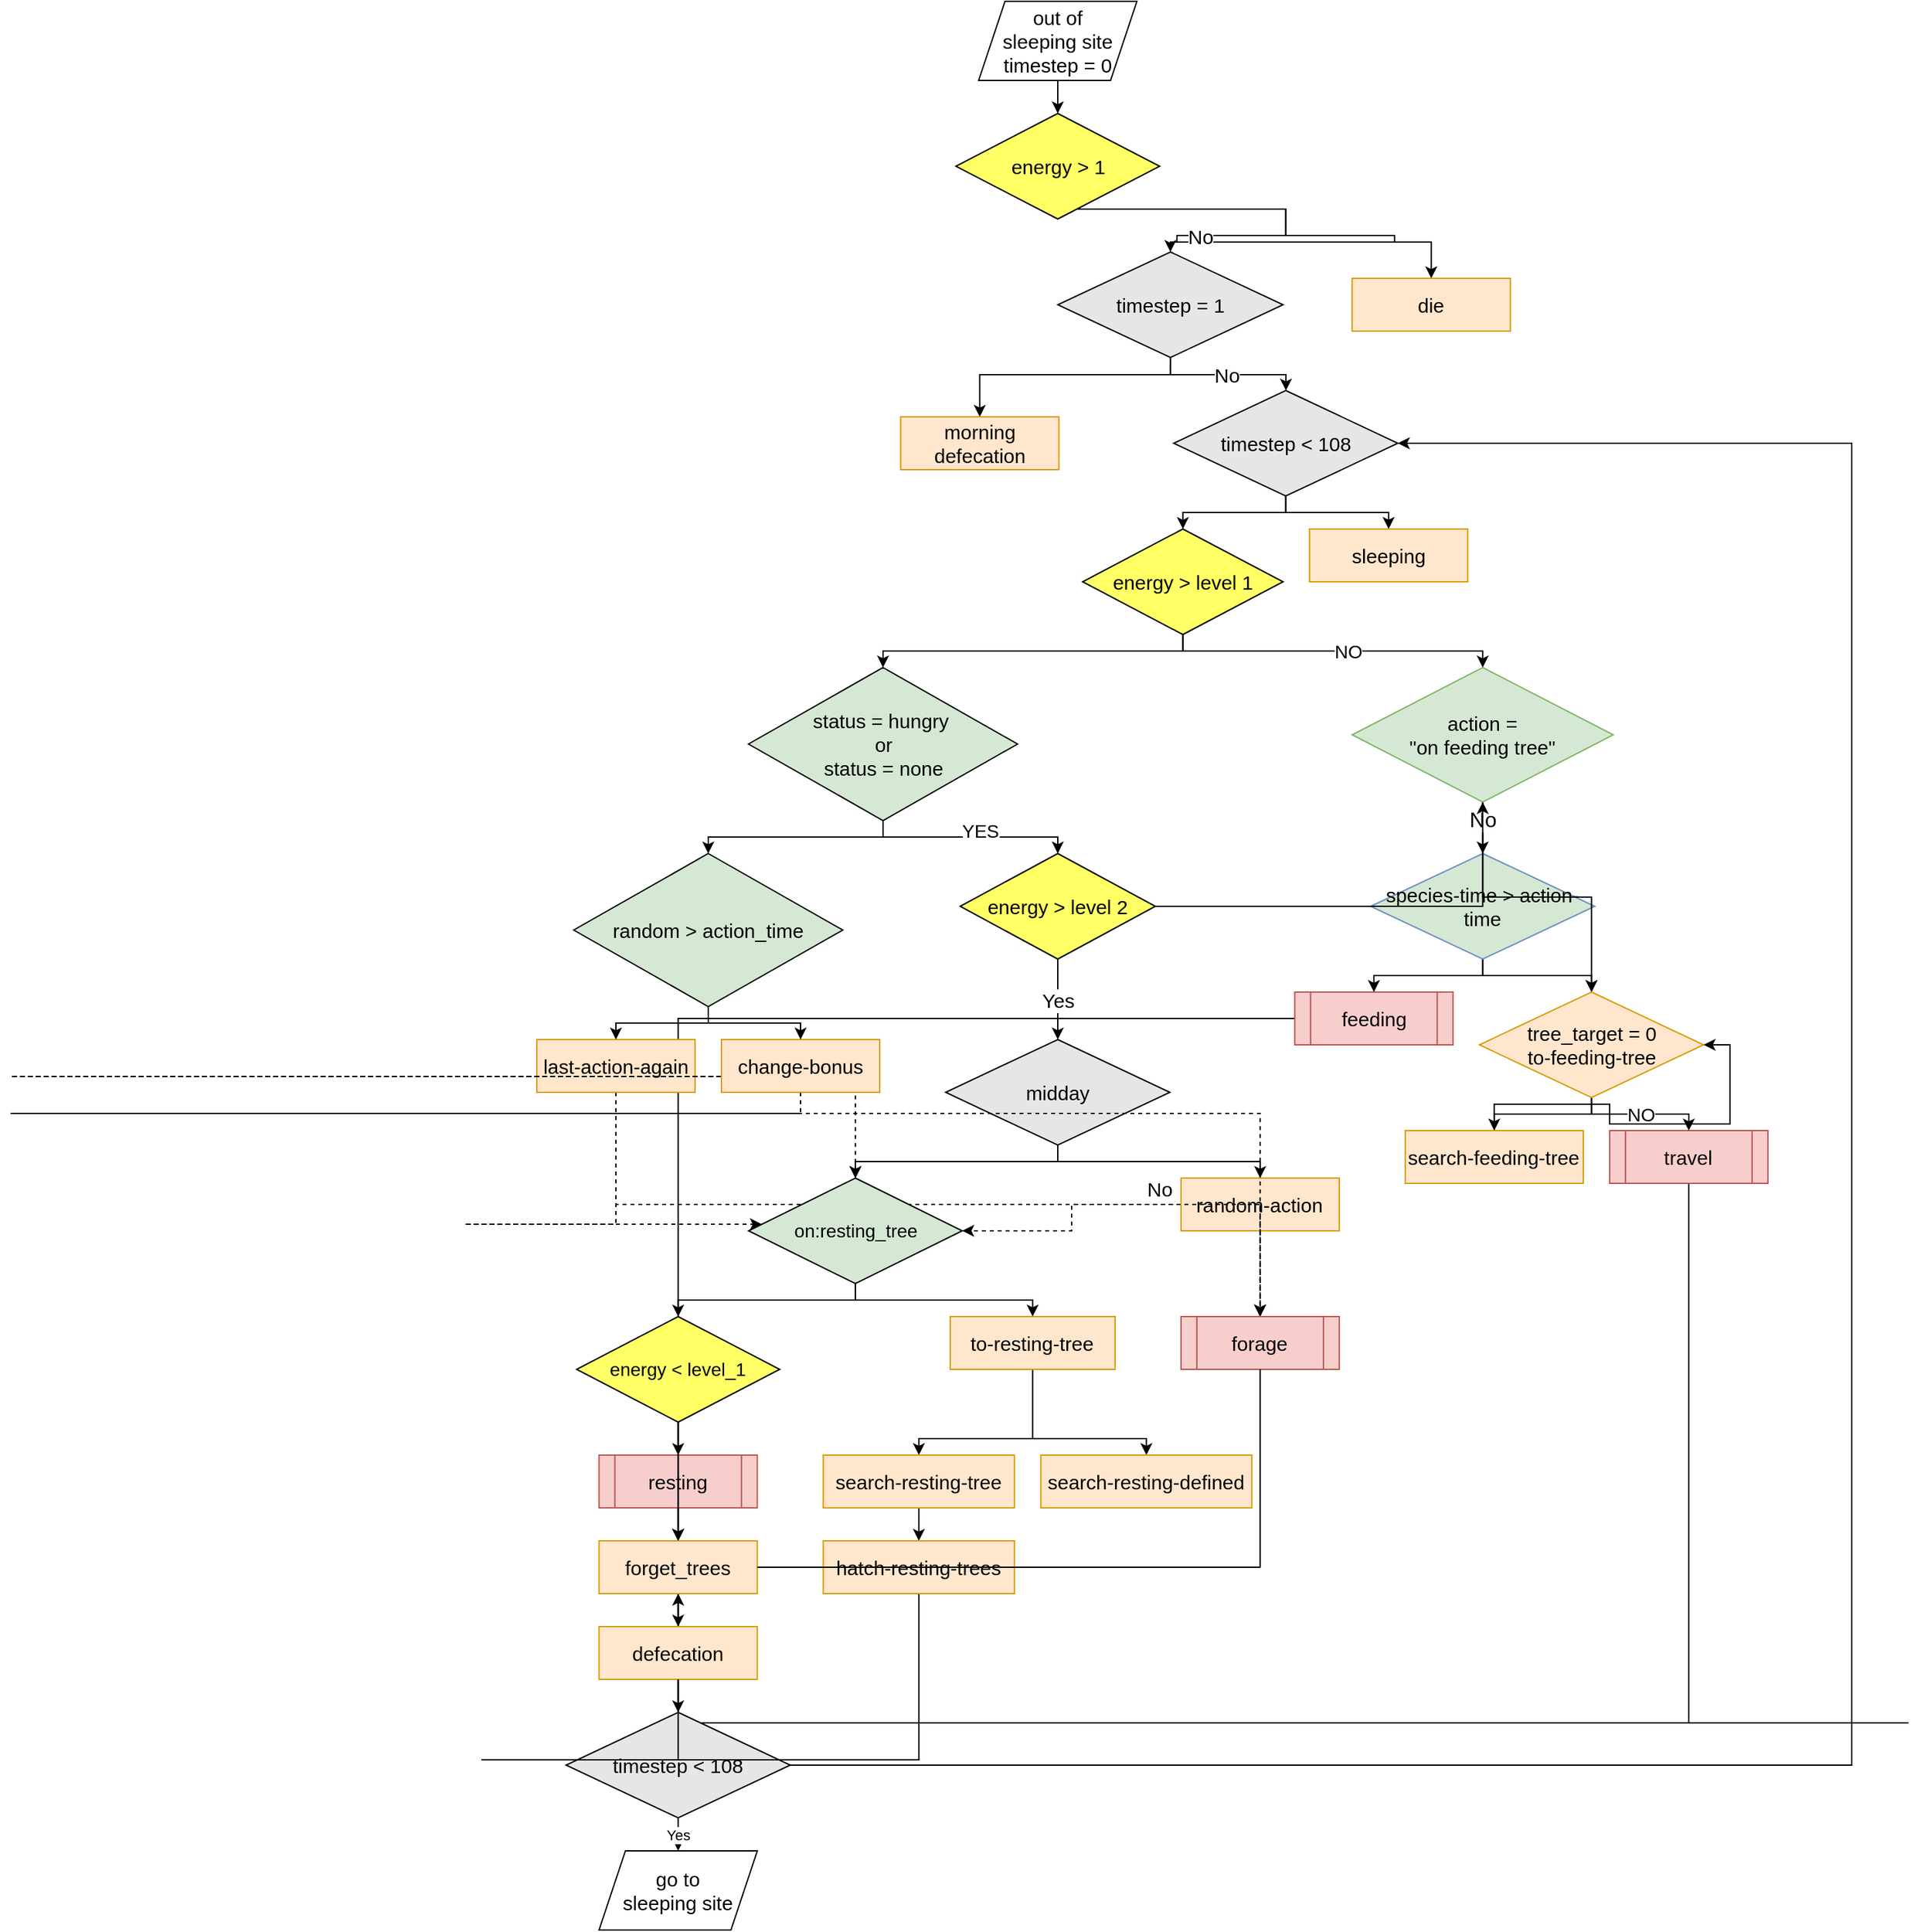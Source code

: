 <mxfile version="17.1.2" type="device"><diagram id="C5RBs43oDa-KdzZeNtuy" name="Page-1"><mxGraphModel dx="1338" dy="247" grid="1" gridSize="14" guides="1" tooltips="1" connect="1" arrows="1" fold="1" page="1" pageScale="1" pageWidth="827" pageHeight="1169" math="0" shadow="0"><root><mxCell id="WIyWlLk6GJQsqaUBKTNV-0"/><mxCell id="WIyWlLk6GJQsqaUBKTNV-1" parent="WIyWlLk6GJQsqaUBKTNV-0"/><mxCell id="tO6dvy4YbK8xAkgGYSud-0" value="out of &lt;br style=&quot;font-size: 15px;&quot;&gt;sleeping site&lt;br style=&quot;font-size: 15px;&quot;&gt;timestep = 0" style="shape=parallelogram;perimeter=parallelogramPerimeter;whiteSpace=wrap;html=1;fixedSize=1;fontSize=15;" parent="WIyWlLk6GJQsqaUBKTNV-1" vertex="1"><mxGeometry x="360.004" y="25" width="120" height="60" as="geometry"/></mxCell><mxCell id="EghjOx9eTS6CNcTnjys2-11" style="edgeStyle=orthogonalEdgeStyle;rounded=0;orthogonalLoop=1;jettySize=auto;html=1;entryX=0.5;entryY=0;entryDx=0;entryDy=0;exitX=0.5;exitY=1;exitDx=0;exitDy=0;" edge="1" parent="WIyWlLk6GJQsqaUBKTNV-1" source="tO6dvy4YbK8xAkgGYSud-18" target="EghjOx9eTS6CNcTnjys2-10"><mxGeometry relative="1" as="geometry"><mxPoint x="504" y="308" as="sourcePoint"/><Array as="points"><mxPoint x="505" y="308"/><mxPoint x="361" y="308"/></Array></mxGeometry></mxCell><mxCell id="tO6dvy4YbK8xAkgGYSud-18" value="timestep = 1" style="rhombus;whiteSpace=wrap;html=1;fontSize=15;fillColor=#E6E6E6;" parent="WIyWlLk6GJQsqaUBKTNV-1" vertex="1"><mxGeometry x="420" y="215" width="170.84" height="80" as="geometry"/></mxCell><mxCell id="tO6dvy4YbK8xAkgGYSud-19" value="" style="endArrow=classic;html=1;rounded=0;exitDx=0;exitDy=0;fontSize=15;entryDx=0;entryDy=0;edgeStyle=orthogonalEdgeStyle;" parent="WIyWlLk6GJQsqaUBKTNV-1" source="tO6dvy4YbK8xAkgGYSud-0" target="tO6dvy4YbK8xAkgGYSud-153" edge="1"><mxGeometry width="50" height="50" relative="1" as="geometry"><mxPoint x="417.16" y="46" as="sourcePoint"/><mxPoint x="537.16" y="-134" as="targetPoint"/><Array as="points"><mxPoint x="420.004" y="77.5"/><mxPoint x="420.004" y="102.5"/></Array></mxGeometry></mxCell><mxCell id="tO6dvy4YbK8xAkgGYSud-21" value="No" style="endArrow=classic;html=1;rounded=0;exitDx=0;exitDy=0;fontSize=15;entryDx=0;entryDy=0;edgeStyle=orthogonalEdgeStyle;exitX=0.5;exitY=1;" parent="WIyWlLk6GJQsqaUBKTNV-1" source="tO6dvy4YbK8xAkgGYSud-18" target="tO6dvy4YbK8xAkgGYSud-128" edge="1"><mxGeometry x="-0.019" width="50" height="50" relative="1" as="geometry"><mxPoint x="650" y="296" as="sourcePoint"/><mxPoint x="710" y="106" as="targetPoint"/><mxPoint as="offset"/><Array as="points"><mxPoint x="505" y="308"/><mxPoint x="593" y="308"/></Array></mxGeometry></mxCell><mxCell id="tO6dvy4YbK8xAkgGYSud-46" value="No" style="edgeStyle=orthogonalEdgeStyle;rounded=0;orthogonalLoop=1;jettySize=auto;html=1;fontSize=15;" parent="WIyWlLk6GJQsqaUBKTNV-1" source="tO6dvy4YbK8xAkgGYSud-26" target="tO6dvy4YbK8xAkgGYSud-44" edge="1"><mxGeometry y="-20" relative="1" as="geometry"><mxPoint as="offset"/><Array as="points"><mxPoint x="420" y="884.5"/><mxPoint x="420" y="904.5"/><mxPoint x="573.438" y="904.5"/><mxPoint x="573.438" y="909.5"/></Array></mxGeometry></mxCell><mxCell id="clpAMMofKc6DDjY9YXW7-21" style="edgeStyle=orthogonalEdgeStyle;rounded=0;orthogonalLoop=1;jettySize=auto;html=1;entryDx=0;entryDy=0;fontSize=14;" parent="WIyWlLk6GJQsqaUBKTNV-1" source="tO6dvy4YbK8xAkgGYSud-26" target="clpAMMofKc6DDjY9YXW7-18" edge="1"><mxGeometry relative="1" as="geometry"><Array as="points"><mxPoint x="420" y="884.5"/><mxPoint x="420" y="904.5"/><mxPoint x="266.562" y="904.5"/><mxPoint x="266.562" y="909.5"/></Array></mxGeometry></mxCell><mxCell id="tO6dvy4YbK8xAkgGYSud-26" value="midday" style="rhombus;whiteSpace=wrap;html=1;fontSize=15;fillColor=#E6E6E6;" parent="WIyWlLk6GJQsqaUBKTNV-1" vertex="1"><mxGeometry x="335" y="812" width="170" height="80" as="geometry"/></mxCell><mxCell id="clpAMMofKc6DDjY9YXW7-29" style="edgeStyle=orthogonalEdgeStyle;rounded=0;orthogonalLoop=1;jettySize=auto;html=1;entryDx=0;entryDy=0;fontSize=14;" parent="WIyWlLk6GJQsqaUBKTNV-1" source="tO6dvy4YbK8xAkgGYSud-32" target="1HsaX-8YmuePsKmRnp08-8" edge="1"><mxGeometry relative="1" as="geometry"><Array as="points"><mxPoint x="132.188" y="1159.5"/><mxPoint x="132.188" y="1184.5"/></Array></mxGeometry></mxCell><mxCell id="tO6dvy4YbK8xAkgGYSud-32" value="resting" style="shape=process;whiteSpace=wrap;html=1;backgroundOutline=1;fillColor=#f8cecc;strokeColor=#b85450;fontSize=15;" parent="WIyWlLk6GJQsqaUBKTNV-1" vertex="1"><mxGeometry x="72.188" y="1127" width="120" height="40" as="geometry"/></mxCell><mxCell id="clpAMMofKc6DDjY9YXW7-17" style="edgeStyle=orthogonalEdgeStyle;rounded=0;orthogonalLoop=1;jettySize=auto;html=1;fontSize=14;" parent="WIyWlLk6GJQsqaUBKTNV-1" source="tO6dvy4YbK8xAkgGYSud-39" target="1HsaX-8YmuePsKmRnp08-8" edge="1"><mxGeometry relative="1" as="geometry"/></mxCell><mxCell id="tO6dvy4YbK8xAkgGYSud-39" value="feeding" style="shape=process;whiteSpace=wrap;html=1;backgroundOutline=1;fillColor=#f8cecc;strokeColor=#b85450;fontSize=15;" parent="WIyWlLk6GJQsqaUBKTNV-1" vertex="1"><mxGeometry x="599.688" y="776" width="120" height="40" as="geometry"/></mxCell><mxCell id="clpAMMofKc6DDjY9YXW7-33" style="edgeStyle=orthogonalEdgeStyle;rounded=0;orthogonalLoop=1;jettySize=auto;html=1;entryX=0.5;entryY=0;entryDx=0;entryDy=0;fontSize=14;" parent="WIyWlLk6GJQsqaUBKTNV-1" source="tO6dvy4YbK8xAkgGYSud-40" target="1HsaX-8YmuePsKmRnp08-8" edge="1"><mxGeometry relative="1" as="geometry"><Array as="points"><mxPoint x="1065" y="1330"/><mxPoint x="707" y="1330"/></Array></mxGeometry></mxCell><mxCell id="tO6dvy4YbK8xAkgGYSud-40" value="travel" style="shape=process;whiteSpace=wrap;html=1;backgroundOutline=1;fillColor=#f8cecc;strokeColor=#b85450;fontSize=15;" parent="WIyWlLk6GJQsqaUBKTNV-1" vertex="1"><mxGeometry x="838.438" y="881" width="120" height="40" as="geometry"/></mxCell><mxCell id="clpAMMofKc6DDjY9YXW7-41" style="edgeStyle=orthogonalEdgeStyle;rounded=0;orthogonalLoop=1;jettySize=auto;html=1;fontSize=14;dashed=1;" parent="WIyWlLk6GJQsqaUBKTNV-1" source="tO6dvy4YbK8xAkgGYSud-44" target="clpAMMofKc6DDjY9YXW7-18" edge="1"><mxGeometry relative="1" as="geometry"><Array as="points"/></mxGeometry></mxCell><mxCell id="clpAMMofKc6DDjY9YXW7-54" style="edgeStyle=orthogonalEdgeStyle;rounded=0;orthogonalLoop=1;jettySize=auto;html=1;dashed=1;fontSize=14;" parent="WIyWlLk6GJQsqaUBKTNV-1" source="tO6dvy4YbK8xAkgGYSud-44" target="1HsaX-8YmuePsKmRnp08-7" edge="1"><mxGeometry relative="1" as="geometry"><mxPoint x="-182" y="1036" as="targetPoint"/><Array as="points"><mxPoint x="573.438" y="949.5"/><mxPoint x="573.438" y="1014.5"/></Array></mxGeometry></mxCell><mxCell id="tO6dvy4YbK8xAkgGYSud-44" value="random-action" style="rounded=0;whiteSpace=wrap;html=1;fillColor=#ffe6cc;strokeColor=#d79b00;fontSize=15;" parent="WIyWlLk6GJQsqaUBKTNV-1" vertex="1"><mxGeometry x="513.438" y="917" width="120" height="40" as="geometry"/></mxCell><mxCell id="clpAMMofKc6DDjY9YXW7-13" style="edgeStyle=orthogonalEdgeStyle;rounded=0;orthogonalLoop=1;jettySize=auto;html=1;fontSize=14;" parent="WIyWlLk6GJQsqaUBKTNV-1" source="tO6dvy4YbK8xAkgGYSud-49" target="tO6dvy4YbK8xAkgGYSud-39" edge="1"><mxGeometry relative="1" as="geometry"><Array as="points"><mxPoint x="742.188" y="743.5"/><mxPoint x="742.188" y="763.5"/><mxPoint x="659.688" y="763.5"/><mxPoint x="659.688" y="768.5"/></Array></mxGeometry></mxCell><mxCell id="clpAMMofKc6DDjY9YXW7-15" style="edgeStyle=orthogonalEdgeStyle;rounded=0;orthogonalLoop=1;jettySize=auto;html=1;fontSize=14;entryDx=0;entryDy=0;" parent="WIyWlLk6GJQsqaUBKTNV-1" source="tO6dvy4YbK8xAkgGYSud-49" target="tO6dvy4YbK8xAkgGYSud-52" edge="1"><mxGeometry relative="1" as="geometry"><Array as="points"><mxPoint x="742.188" y="743.5"/><mxPoint x="742.188" y="763.5"/><mxPoint x="824.688" y="763.5"/><mxPoint x="824.688" y="768.5"/></Array></mxGeometry></mxCell><mxCell id="tO6dvy4YbK8xAkgGYSud-49" value="species-time &amp;gt; action-time" style="rhombus;whiteSpace=wrap;html=1;fontSize=15;fillColor=#D5E8D4;strokeColor=#6c8ebf;" parent="WIyWlLk6GJQsqaUBKTNV-1" vertex="1"><mxGeometry x="657.188" y="671" width="170" height="80" as="geometry"/></mxCell><mxCell id="tO6dvy4YbK8xAkgGYSud-138" value="" style="edgeStyle=orthogonalEdgeStyle;rounded=0;orthogonalLoop=1;jettySize=auto;html=1;fontSize=16;" parent="WIyWlLk6GJQsqaUBKTNV-1" source="tO6dvy4YbK8xAkgGYSud-52" target="tO6dvy4YbK8xAkgGYSud-135" edge="1"><mxGeometry relative="1" as="geometry"><Array as="points"><mxPoint x="824.688" y="848.5"/><mxPoint x="824.688" y="868.5"/><mxPoint x="750.938" y="868.5"/><mxPoint x="750.938" y="873.5"/></Array></mxGeometry></mxCell><mxCell id="clpAMMofKc6DDjY9YXW7-14" style="edgeStyle=orthogonalEdgeStyle;rounded=0;orthogonalLoop=1;jettySize=auto;html=1;entryDx=0;entryDy=0;fontSize=14;exitDx=0;exitDy=0;" parent="WIyWlLk6GJQsqaUBKTNV-1" source="tO6dvy4YbK8xAkgGYSud-121" target="tO6dvy4YbK8xAkgGYSud-49" edge="1"><mxGeometry relative="1" as="geometry"><Array as="points"><mxPoint x="742.188" y="624.5"/><mxPoint x="742.188" y="663.5"/></Array></mxGeometry></mxCell><mxCell id="clpAMMofKc6DDjY9YXW7-32" value="NO" style="edgeStyle=orthogonalEdgeStyle;rounded=0;orthogonalLoop=1;jettySize=auto;html=1;entryDx=0;entryDy=0;fontSize=14;" parent="WIyWlLk6GJQsqaUBKTNV-1" source="tO6dvy4YbK8xAkgGYSud-52" target="tO6dvy4YbK8xAkgGYSud-40" edge="1"><mxGeometry relative="1" as="geometry"><Array as="points"><mxPoint x="824.688" y="848.5"/><mxPoint x="824.688" y="868.5"/><mxPoint x="898.438" y="868.5"/><mxPoint x="898.438" y="873.5"/></Array></mxGeometry></mxCell><mxCell id="tO6dvy4YbK8xAkgGYSud-52" value="tree_target = 0&lt;br&gt;to-feeding-tree" style="rhombus;whiteSpace=wrap;html=1;fontSize=15;fillColor=#ffe6cc;strokeColor=#d79b00;" parent="WIyWlLk6GJQsqaUBKTNV-1" vertex="1"><mxGeometry x="739.688" y="776" width="170" height="80" as="geometry"/></mxCell><mxCell id="tO6dvy4YbK8xAkgGYSud-98" value="Yes" style="edgeStyle=orthogonalEdgeStyle;rounded=0;orthogonalLoop=1;jettySize=auto;html=1;fontSize=15;" parent="WIyWlLk6GJQsqaUBKTNV-1" source="clpAMMofKc6DDjY9YXW7-7" target="tO6dvy4YbK8xAkgGYSud-26" edge="1"><mxGeometry relative="1" as="geometry"><mxPoint x="160" y="520" as="sourcePoint"/><Array as="points"><mxPoint x="420" y="743.5"/><mxPoint x="420" y="804.5"/></Array></mxGeometry></mxCell><mxCell id="clpAMMofKc6DDjY9YXW7-48" style="edgeStyle=orthogonalEdgeStyle;rounded=0;orthogonalLoop=1;jettySize=auto;html=1;exitX=0.5;exitY=1;exitDx=0;exitDy=0;fontSize=14;dashed=1;" parent="WIyWlLk6GJQsqaUBKTNV-1" source="tO6dvy4YbK8xAkgGYSud-66" target="1HsaX-8YmuePsKmRnp08-7" edge="1"><mxGeometry relative="1" as="geometry"/></mxCell><mxCell id="clpAMMofKc6DDjY9YXW7-49" style="edgeStyle=orthogonalEdgeStyle;rounded=0;orthogonalLoop=1;jettySize=auto;html=1;dashed=1;fontSize=14;" parent="WIyWlLk6GJQsqaUBKTNV-1" source="tO6dvy4YbK8xAkgGYSud-66" target="clpAMMofKc6DDjY9YXW7-18" edge="1"><mxGeometry relative="1" as="geometry"><Array as="points"><mxPoint x="-30" y="952"/><mxPoint x="406" y="952"/></Array></mxGeometry></mxCell><mxCell id="tO6dvy4YbK8xAkgGYSud-66" value="last-action-again" style="rounded=0;whiteSpace=wrap;html=1;fillColor=#ffe6cc;strokeColor=#d79b00;fontSize=15;" parent="WIyWlLk6GJQsqaUBKTNV-1" vertex="1"><mxGeometry x="25" y="812" width="120" height="40" as="geometry"/></mxCell><mxCell id="clpAMMofKc6DDjY9YXW7-52" style="edgeStyle=orthogonalEdgeStyle;rounded=0;orthogonalLoop=1;jettySize=auto;html=1;dashed=1;fontSize=14;" parent="WIyWlLk6GJQsqaUBKTNV-1" source="tO6dvy4YbK8xAkgGYSud-68" target="1HsaX-8YmuePsKmRnp08-7" edge="1"><mxGeometry relative="1" as="geometry"><Array as="points"><mxPoint x="-374" y="868"/><mxPoint x="-180" y="868"/></Array></mxGeometry></mxCell><mxCell id="clpAMMofKc6DDjY9YXW7-53" style="edgeStyle=orthogonalEdgeStyle;rounded=0;orthogonalLoop=1;jettySize=auto;html=1;dashed=1;fontSize=14;" parent="WIyWlLk6GJQsqaUBKTNV-1" source="tO6dvy4YbK8xAkgGYSud-68" target="clpAMMofKc6DDjY9YXW7-18" edge="1"><mxGeometry relative="1" as="geometry"><Array as="points"><mxPoint x="-374" y="840"/><mxPoint x="411" y="840"/></Array></mxGeometry></mxCell><mxCell id="tO6dvy4YbK8xAkgGYSud-68" value="change-bonus" style="rounded=0;whiteSpace=wrap;html=1;fillColor=#ffe6cc;strokeColor=#d79b00;fontSize=15;" parent="WIyWlLk6GJQsqaUBKTNV-1" vertex="1"><mxGeometry x="165" y="812" width="120" height="40" as="geometry"/></mxCell><mxCell id="1HsaX-8YmuePsKmRnp08-15" value="Yes" style="edgeStyle=orthogonalEdgeStyle;rounded=0;orthogonalLoop=1;jettySize=auto;html=1;" parent="WIyWlLk6GJQsqaUBKTNV-1" source="tO6dvy4YbK8xAkgGYSud-93" target="tO6dvy4YbK8xAkgGYSud-94" edge="1"><mxGeometry relative="1" as="geometry"><Array as="points"><mxPoint x="132.188" y="1394.5"/><mxPoint x="132.188" y="1419.5"/></Array></mxGeometry></mxCell><mxCell id="EghjOx9eTS6CNcTnjys2-0" style="edgeStyle=orthogonalEdgeStyle;rounded=0;orthogonalLoop=1;jettySize=auto;html=1;entryDx=0;entryDy=0;" edge="1" parent="WIyWlLk6GJQsqaUBKTNV-1" source="tO6dvy4YbK8xAkgGYSud-93" target="tO6dvy4YbK8xAkgGYSud-128"><mxGeometry relative="1" as="geometry"><Array as="points"><mxPoint x="1022" y="1362"/><mxPoint x="1022" y="360"/></Array></mxGeometry></mxCell><mxCell id="tO6dvy4YbK8xAkgGYSud-93" value="&lt;span style=&quot;font-size: 15px&quot;&gt;timestep &amp;lt; 108&lt;/span&gt;" style="rhombus;whiteSpace=wrap;html=1;fontSize=15;fillColor=#E6E6E6;" parent="WIyWlLk6GJQsqaUBKTNV-1" vertex="1"><mxGeometry x="47.188" y="1322" width="170" height="80" as="geometry"/></mxCell><mxCell id="tO6dvy4YbK8xAkgGYSud-94" value="go to&lt;br style=&quot;font-size: 15px;&quot;&gt;sleeping site" style="shape=parallelogram;perimeter=parallelogramPerimeter;whiteSpace=wrap;html=1;fixedSize=1;fontSize=15;" parent="WIyWlLk6GJQsqaUBKTNV-1" vertex="1"><mxGeometry x="72.188" y="1427" width="120" height="60" as="geometry"/></mxCell><mxCell id="tO6dvy4YbK8xAkgGYSud-127" value="No" style="edgeStyle=orthogonalEdgeStyle;rounded=0;orthogonalLoop=1;jettySize=auto;html=1;fontSize=16;" parent="WIyWlLk6GJQsqaUBKTNV-1" source="tO6dvy4YbK8xAkgGYSud-121" target="tO6dvy4YbK8xAkgGYSud-52" edge="1"><mxGeometry x="-0.883" relative="1" as="geometry"><mxPoint as="offset"/><Array as="points"/></mxGeometry></mxCell><mxCell id="tO6dvy4YbK8xAkgGYSud-121" value="action = &lt;br style=&quot;font-size: 15px;&quot;&gt;&quot;on feeding tree&quot;" style="rhombus;whiteSpace=wrap;html=1;fontSize=15;fillColor=#D5E8D4;strokeColor=#82b366;" parent="WIyWlLk6GJQsqaUBKTNV-1" vertex="1"><mxGeometry x="643.188" y="530" width="198" height="102" as="geometry"/></mxCell><mxCell id="EghjOx9eTS6CNcTnjys2-2" value="" style="edgeStyle=orthogonalEdgeStyle;rounded=0;orthogonalLoop=1;jettySize=auto;html=1;" edge="1" parent="WIyWlLk6GJQsqaUBKTNV-1" source="tO6dvy4YbK8xAkgGYSud-128" target="tO6dvy4YbK8xAkgGYSud-148"><mxGeometry relative="1" as="geometry"><Array as="points"><mxPoint x="592.844" y="392.5"/><mxPoint x="592.844" y="412.5"/><mxPoint x="670.844" y="412.5"/><mxPoint x="670.844" y="417.5"/></Array></mxGeometry></mxCell><mxCell id="EghjOx9eTS6CNcTnjys2-4" value="" style="edgeStyle=orthogonalEdgeStyle;rounded=0;orthogonalLoop=1;jettySize=auto;html=1;" edge="1" parent="WIyWlLk6GJQsqaUBKTNV-1" source="tO6dvy4YbK8xAkgGYSud-128" target="clpAMMofKc6DDjY9YXW7-2"><mxGeometry relative="1" as="geometry"><Array as="points"><mxPoint x="592.844" y="392.5"/><mxPoint x="592.844" y="412.5"/><mxPoint x="514.844" y="412.5"/><mxPoint x="514.844" y="417.5"/></Array></mxGeometry></mxCell><mxCell id="tO6dvy4YbK8xAkgGYSud-128" value="timestep &amp;lt; 108" style="rhombus;whiteSpace=wrap;html=1;fontSize=15;fillColor=#E6E6E6;" parent="WIyWlLk6GJQsqaUBKTNV-1" vertex="1"><mxGeometry x="507.844" y="320" width="170" height="80" as="geometry"/></mxCell><mxCell id="clpAMMofKc6DDjY9YXW7-37" style="edgeStyle=orthogonalEdgeStyle;rounded=0;orthogonalLoop=1;jettySize=auto;html=1;entryX=1;entryY=0.5;entryDx=0;entryDy=0;fontSize=14;" parent="WIyWlLk6GJQsqaUBKTNV-1" source="tO6dvy4YbK8xAkgGYSud-135" target="tO6dvy4YbK8xAkgGYSud-52" edge="1"><mxGeometry relative="1" as="geometry"/></mxCell><mxCell id="tO6dvy4YbK8xAkgGYSud-135" value="search-feeding-tree" style="rounded=0;whiteSpace=wrap;html=1;fillColor=#ffe6cc;strokeColor=#d79b00;fontSize=15;" parent="WIyWlLk6GJQsqaUBKTNV-1" vertex="1"><mxGeometry x="683.438" y="881" width="135" height="40" as="geometry"/></mxCell><mxCell id="tO6dvy4YbK8xAkgGYSud-143" style="edgeStyle=orthogonalEdgeStyle;rounded=0;orthogonalLoop=1;jettySize=auto;html=1;fontSize=16;" parent="WIyWlLk6GJQsqaUBKTNV-1" source="tO6dvy4YbK8xAkgGYSud-139" target="tO6dvy4YbK8xAkgGYSud-141" edge="1"><mxGeometry relative="1" as="geometry"><Array as="points"><mxPoint x="400.938" y="1054.5"/><mxPoint x="400.938" y="1114.5"/><mxPoint x="314.688" y="1114.5"/><mxPoint x="314.688" y="1119.5"/></Array></mxGeometry></mxCell><mxCell id="tO6dvy4YbK8xAkgGYSud-144" style="edgeStyle=orthogonalEdgeStyle;rounded=0;orthogonalLoop=1;jettySize=auto;html=1;fontSize=16;" parent="WIyWlLk6GJQsqaUBKTNV-1" source="tO6dvy4YbK8xAkgGYSud-139" target="tO6dvy4YbK8xAkgGYSud-142" edge="1"><mxGeometry relative="1" as="geometry"><Array as="points"><mxPoint x="400.938" y="1054.5"/><mxPoint x="400.938" y="1114.5"/><mxPoint x="487.188" y="1114.5"/><mxPoint x="487.188" y="1119.5"/></Array></mxGeometry></mxCell><mxCell id="tO6dvy4YbK8xAkgGYSud-139" value="to-resting-tree" style="rounded=0;whiteSpace=wrap;html=1;fillColor=#ffe6cc;strokeColor=#d79b00;fontSize=15;" parent="WIyWlLk6GJQsqaUBKTNV-1" vertex="1"><mxGeometry x="338.438" y="1022" width="125" height="40" as="geometry"/></mxCell><mxCell id="1HsaX-8YmuePsKmRnp08-10" value="" style="edgeStyle=orthogonalEdgeStyle;rounded=0;orthogonalLoop=1;jettySize=auto;html=1;" parent="WIyWlLk6GJQsqaUBKTNV-1" source="tO6dvy4YbK8xAkgGYSud-141" target="tO6dvy4YbK8xAkgGYSud-145" edge="1"><mxGeometry relative="1" as="geometry"><Array as="points"><mxPoint x="314.688" y="1159.5"/><mxPoint x="314.688" y="1184.5"/></Array></mxGeometry></mxCell><mxCell id="tO6dvy4YbK8xAkgGYSud-141" value="search-resting-tree" style="rounded=0;whiteSpace=wrap;html=1;fillColor=#ffe6cc;strokeColor=#d79b00;fontSize=15;" parent="WIyWlLk6GJQsqaUBKTNV-1" vertex="1"><mxGeometry x="242.188" y="1127" width="145" height="40" as="geometry"/></mxCell><mxCell id="tO6dvy4YbK8xAkgGYSud-142" value="search-resting-defined" style="rounded=0;whiteSpace=wrap;html=1;fillColor=#ffe6cc;strokeColor=#d79b00;fontSize=15;" parent="WIyWlLk6GJQsqaUBKTNV-1" vertex="1"><mxGeometry x="407.188" y="1127" width="160" height="40" as="geometry"/></mxCell><mxCell id="clpAMMofKc6DDjY9YXW7-55" style="edgeStyle=orthogonalEdgeStyle;rounded=0;orthogonalLoop=1;jettySize=auto;html=1;fontSize=14;" parent="WIyWlLk6GJQsqaUBKTNV-1" source="tO6dvy4YbK8xAkgGYSud-145" target="1HsaX-8YmuePsKmRnp08-8" edge="1"><mxGeometry relative="1" as="geometry"><Array as="points"><mxPoint x="-17" y="1358"/><mxPoint x="707" y="1358"/></Array></mxGeometry></mxCell><mxCell id="tO6dvy4YbK8xAkgGYSud-145" value="hatch-resting-trees" style="rounded=0;whiteSpace=wrap;html=1;fillColor=#ffe6cc;strokeColor=#d79b00;fontSize=15;" parent="WIyWlLk6GJQsqaUBKTNV-1" vertex="1"><mxGeometry x="242.188" y="1192" width="145" height="40" as="geometry"/></mxCell><mxCell id="tO6dvy4YbK8xAkgGYSud-148" value="sleeping" style="rounded=0;whiteSpace=wrap;html=1;fontSize=15;fillColor=#ffe6cc;strokeColor=#d79b00;" parent="WIyWlLk6GJQsqaUBKTNV-1" vertex="1"><mxGeometry x="610.844" y="425" width="120" height="40" as="geometry"/></mxCell><mxCell id="tO6dvy4YbK8xAkgGYSud-152" value="" style="edgeStyle=orthogonalEdgeStyle;rounded=0;orthogonalLoop=1;jettySize=auto;html=1;fontSize=16;exitDx=0;exitDy=0;entryDx=0;entryDy=0;" parent="WIyWlLk6GJQsqaUBKTNV-1" source="tO6dvy4YbK8xAkgGYSud-153" target="tO6dvy4YbK8xAkgGYSud-18" edge="1"><mxGeometry relative="1" as="geometry"><mxPoint x="710" y="-54" as="sourcePoint"/><Array as="points"><mxPoint x="592.844" y="182.5"/><mxPoint x="592.844" y="202.5"/><mxPoint x="675.344" y="202.5"/><mxPoint x="675.344" y="207.5"/></Array></mxGeometry></mxCell><mxCell id="tO6dvy4YbK8xAkgGYSud-150" value="No" style="endArrow=classic;html=1;rounded=0;entryDx=0;entryDy=0;fontSize=15;exitDx=0;exitDy=0;edgeStyle=orthogonalEdgeStyle;" parent="WIyWlLk6GJQsqaUBKTNV-1" source="tO6dvy4YbK8xAkgGYSud-153" target="tO6dvy4YbK8xAkgGYSud-151" edge="1"><mxGeometry width="50" height="50" relative="1" as="geometry"><mxPoint x="625" y="-94" as="sourcePoint"/><mxPoint x="550" y="-104" as="targetPoint"/><Array as="points"><mxPoint x="592.844" y="182.5"/><mxPoint x="592.844" y="202.5"/><mxPoint x="510.344" y="202.5"/><mxPoint x="510.344" y="207.5"/></Array></mxGeometry></mxCell><mxCell id="tO6dvy4YbK8xAkgGYSud-151" value="die" style="rounded=0;whiteSpace=wrap;html=1;fontSize=15;fillColor=#ffe6cc;strokeColor=#d79b00;" parent="WIyWlLk6GJQsqaUBKTNV-1" vertex="1"><mxGeometry x="643.184" y="235" width="120" height="40" as="geometry"/></mxCell><mxCell id="tO6dvy4YbK8xAkgGYSud-153" value="&lt;font face=&quot;helvetica&quot;&gt;energy &amp;gt; 1&lt;/font&gt;" style="rhombus;whiteSpace=wrap;html=1;fontSize=15;fillColor=#FFFF66;" parent="WIyWlLk6GJQsqaUBKTNV-1" vertex="1"><mxGeometry x="342.754" y="110" width="154.5" height="80" as="geometry"/></mxCell><mxCell id="1HsaX-8YmuePsKmRnp08-7" value="forage" style="shape=process;whiteSpace=wrap;html=1;backgroundOutline=1;fillColor=#f8cecc;strokeColor=#b85450;fontSize=15;" parent="WIyWlLk6GJQsqaUBKTNV-1" vertex="1"><mxGeometry x="513.438" y="1022" width="120" height="40" as="geometry"/></mxCell><mxCell id="1HsaX-8YmuePsKmRnp08-17" value="" style="edgeStyle=orthogonalEdgeStyle;rounded=0;orthogonalLoop=1;jettySize=auto;html=1;" parent="WIyWlLk6GJQsqaUBKTNV-1" source="1HsaX-8YmuePsKmRnp08-8" target="1HsaX-8YmuePsKmRnp08-9" edge="1"><mxGeometry relative="1" as="geometry"><Array as="points"><mxPoint x="132.188" y="1224.5"/><mxPoint x="132.188" y="1249.5"/></Array></mxGeometry></mxCell><mxCell id="1HsaX-8YmuePsKmRnp08-8" value="forget_trees" style="rounded=0;whiteSpace=wrap;html=1;fillColor=#ffe6cc;strokeColor=#d79b00;fontSize=15;" parent="WIyWlLk6GJQsqaUBKTNV-1" vertex="1"><mxGeometry x="72.188" y="1192" width="120" height="40" as="geometry"/></mxCell><mxCell id="1HsaX-8YmuePsKmRnp08-9" value="defecation" style="rounded=0;whiteSpace=wrap;html=1;fillColor=#ffe6cc;strokeColor=#d79b00;fontSize=15;" parent="WIyWlLk6GJQsqaUBKTNV-1" vertex="1"><mxGeometry x="72.188" y="1257" width="120" height="40" as="geometry"/></mxCell><mxCell id="1HsaX-8YmuePsKmRnp08-12" value="" style="endArrow=none;html=1;rounded=0;entryDx=0;entryDy=0;exitDx=0;exitDy=0;edgeStyle=orthogonalEdgeStyle;" parent="WIyWlLk6GJQsqaUBKTNV-1" source="1HsaX-8YmuePsKmRnp08-8" target="1HsaX-8YmuePsKmRnp08-7" edge="1"><mxGeometry width="50" height="50" relative="1" as="geometry"><mxPoint x="725" y="1360" as="sourcePoint"/><mxPoint x="400" y="1200" as="targetPoint"/><Array as="points"/></mxGeometry></mxCell><mxCell id="1HsaX-8YmuePsKmRnp08-14" value="" style="endArrow=classic;html=1;rounded=0;entryDx=0;entryDy=0;exitDx=0;exitDy=0;edgeStyle=orthogonalEdgeStyle;" parent="WIyWlLk6GJQsqaUBKTNV-1" source="1HsaX-8YmuePsKmRnp08-9" target="tO6dvy4YbK8xAkgGYSud-93" edge="1"><mxGeometry width="50" height="50" relative="1" as="geometry"><mxPoint x="350" y="1400" as="sourcePoint"/><mxPoint x="400" y="1350" as="targetPoint"/><Array as="points"><mxPoint x="132.188" y="1289.5"/><mxPoint x="132.188" y="1314.5"/></Array></mxGeometry></mxCell><mxCell id="clpAMMofKc6DDjY9YXW7-3" style="edgeStyle=orthogonalEdgeStyle;rounded=0;orthogonalLoop=1;jettySize=auto;html=1;entryDx=0;entryDy=0;exitDx=0;exitDy=0;" parent="WIyWlLk6GJQsqaUBKTNV-1" source="clpAMMofKc6DDjY9YXW7-2" target="tO6dvy4YbK8xAkgGYSud-121" edge="1"><mxGeometry relative="1" as="geometry"><Array as="points"><mxPoint x="514.844" y="497.5"/><mxPoint x="514.844" y="517.5"/><mxPoint x="742.188" y="517.5"/><mxPoint x="742.188" y="522.5"/></Array></mxGeometry></mxCell><mxCell id="clpAMMofKc6DDjY9YXW7-4" value="NO" style="edgeLabel;html=1;align=center;verticalAlign=middle;resizable=0;points=[];fontSize=14;" parent="clpAMMofKc6DDjY9YXW7-3" vertex="1" connectable="0"><mxGeometry x="0.088" relative="1" as="geometry"><mxPoint as="offset"/></mxGeometry></mxCell><mxCell id="clpAMMofKc6DDjY9YXW7-5" style="edgeStyle=orthogonalEdgeStyle;rounded=0;orthogonalLoop=1;jettySize=auto;html=1;fontSize=14;" parent="WIyWlLk6GJQsqaUBKTNV-1" source="clpAMMofKc6DDjY9YXW7-2" target="clpAMMofKc6DDjY9YXW7-6" edge="1"><mxGeometry relative="1" as="geometry"><mxPoint x="406" y="364" as="targetPoint"/><Array as="points"><mxPoint x="514.844" y="497.5"/><mxPoint x="514.844" y="517.5"/><mxPoint x="287.5" y="517.5"/><mxPoint x="287.5" y="522.5"/></Array></mxGeometry></mxCell><mxCell id="clpAMMofKc6DDjY9YXW7-2" value="&lt;span style=&quot;font-family: &amp;#34;helvetica&amp;#34; ; font-size: 15px&quot;&gt;energy &amp;gt; level 1&lt;/span&gt;" style="rhombus;whiteSpace=wrap;html=1;fillColor=#FFFF66;" parent="WIyWlLk6GJQsqaUBKTNV-1" vertex="1"><mxGeometry x="438.844" y="425" width="152" height="80" as="geometry"/></mxCell><mxCell id="clpAMMofKc6DDjY9YXW7-8" style="edgeStyle=orthogonalEdgeStyle;rounded=0;orthogonalLoop=1;jettySize=auto;html=1;fontSize=14;" parent="WIyWlLk6GJQsqaUBKTNV-1" source="clpAMMofKc6DDjY9YXW7-6" target="clpAMMofKc6DDjY9YXW7-7" edge="1"><mxGeometry relative="1" as="geometry"><Array as="points"><mxPoint x="287.5" y="638.5"/><mxPoint x="287.5" y="658.5"/><mxPoint x="420" y="658.5"/><mxPoint x="420" y="663.5"/></Array></mxGeometry></mxCell><mxCell id="clpAMMofKc6DDjY9YXW7-9" value="YES" style="edgeLabel;html=1;align=center;verticalAlign=middle;resizable=0;points=[];fontSize=14;" parent="clpAMMofKc6DDjY9YXW7-8" vertex="1" connectable="0"><mxGeometry x="0.094" y="5" relative="1" as="geometry"><mxPoint as="offset"/></mxGeometry></mxCell><mxCell id="clpAMMofKc6DDjY9YXW7-11" style="edgeStyle=orthogonalEdgeStyle;rounded=0;orthogonalLoop=1;jettySize=auto;html=1;fontSize=14;entryDx=0;entryDy=0;" parent="WIyWlLk6GJQsqaUBKTNV-1" source="clpAMMofKc6DDjY9YXW7-6" target="clpAMMofKc6DDjY9YXW7-45" edge="1"><mxGeometry relative="1" as="geometry"><mxPoint x="-7" y="483.0" as="targetPoint"/><Array as="points"><mxPoint x="287.5" y="638.5"/><mxPoint x="287.5" y="658.5"/><mxPoint x="155" y="658.5"/><mxPoint x="155" y="663.5"/></Array></mxGeometry></mxCell><mxCell id="clpAMMofKc6DDjY9YXW7-6" value="&lt;span style=&quot;font-size: 15px&quot;&gt;status = hungry&amp;nbsp;&lt;br&gt;or&lt;br&gt;status = none&lt;br&gt;&lt;/span&gt;" style="rhombus;whiteSpace=wrap;html=1;fontSize=14;fillColor=#D5E8D4;" parent="WIyWlLk6GJQsqaUBKTNV-1" vertex="1"><mxGeometry x="185.5" y="530" width="204" height="116" as="geometry"/></mxCell><mxCell id="clpAMMofKc6DDjY9YXW7-12" style="edgeStyle=orthogonalEdgeStyle;rounded=0;orthogonalLoop=1;jettySize=auto;html=1;fontSize=14;" parent="WIyWlLk6GJQsqaUBKTNV-1" source="clpAMMofKc6DDjY9YXW7-7" target="tO6dvy4YbK8xAkgGYSud-121" edge="1"><mxGeometry relative="1" as="geometry"><Array as="points"/></mxGeometry></mxCell><mxCell id="clpAMMofKc6DDjY9YXW7-7" value="&lt;span style=&quot;font-size: 15px&quot;&gt;energy &amp;gt; level 2&lt;/span&gt;" style="rhombus;whiteSpace=wrap;html=1;fontSize=14;fillColor=#FFFF66;" parent="WIyWlLk6GJQsqaUBKTNV-1" vertex="1"><mxGeometry x="346" y="671" width="148" height="80" as="geometry"/></mxCell><mxCell id="clpAMMofKc6DDjY9YXW7-20" style="edgeStyle=orthogonalEdgeStyle;rounded=0;orthogonalLoop=1;jettySize=auto;html=1;entryDx=0;entryDy=0;fontSize=14;" parent="WIyWlLk6GJQsqaUBKTNV-1" source="clpAMMofKc6DDjY9YXW7-18" target="tO6dvy4YbK8xAkgGYSud-139" edge="1"><mxGeometry relative="1" as="geometry"><Array as="points"><mxPoint x="266.562" y="989.5"/><mxPoint x="266.562" y="1009.5"/><mxPoint x="400.938" y="1009.5"/><mxPoint x="400.938" y="1014.5"/></Array></mxGeometry></mxCell><mxCell id="clpAMMofKc6DDjY9YXW7-25" style="edgeStyle=orthogonalEdgeStyle;rounded=0;orthogonalLoop=1;jettySize=auto;html=1;entryDx=0;entryDy=0;fontSize=14;" parent="WIyWlLk6GJQsqaUBKTNV-1" source="clpAMMofKc6DDjY9YXW7-18" target="clpAMMofKc6DDjY9YXW7-24" edge="1"><mxGeometry relative="1" as="geometry"><Array as="points"><mxPoint x="266.562" y="989.5"/><mxPoint x="266.562" y="1009.5"/><mxPoint x="132.188" y="1009.5"/><mxPoint x="132.188" y="1014.5"/></Array></mxGeometry></mxCell><mxCell id="clpAMMofKc6DDjY9YXW7-18" value="on:resting_tree" style="rhombus;whiteSpace=wrap;html=1;fontSize=14;fillColor=#D5E8D4;" parent="WIyWlLk6GJQsqaUBKTNV-1" vertex="1"><mxGeometry x="185.562" y="917" width="162" height="80" as="geometry"/></mxCell><mxCell id="clpAMMofKc6DDjY9YXW7-27" style="edgeStyle=orthogonalEdgeStyle;rounded=0;orthogonalLoop=1;jettySize=auto;html=1;fontSize=14;" parent="WIyWlLk6GJQsqaUBKTNV-1" source="clpAMMofKc6DDjY9YXW7-24" target="tO6dvy4YbK8xAkgGYSud-32" edge="1"><mxGeometry relative="1" as="geometry"><Array as="points"><mxPoint x="132.188" y="1094.5"/><mxPoint x="132.188" y="1119.5"/></Array></mxGeometry></mxCell><mxCell id="clpAMMofKc6DDjY9YXW7-28" style="edgeStyle=orthogonalEdgeStyle;rounded=0;orthogonalLoop=1;jettySize=auto;html=1;fontSize=14;" parent="WIyWlLk6GJQsqaUBKTNV-1" source="clpAMMofKc6DDjY9YXW7-24" target="1HsaX-8YmuePsKmRnp08-8" edge="1"><mxGeometry relative="1" as="geometry"><Array as="points"/></mxGeometry></mxCell><mxCell id="clpAMMofKc6DDjY9YXW7-24" value="energy &amp;lt; level_1" style="rhombus;whiteSpace=wrap;html=1;fontSize=14;fillColor=#FFFF66;" parent="WIyWlLk6GJQsqaUBKTNV-1" vertex="1"><mxGeometry x="55.188" y="1022" width="154" height="80" as="geometry"/></mxCell><mxCell id="clpAMMofKc6DDjY9YXW7-46" style="edgeStyle=orthogonalEdgeStyle;rounded=0;orthogonalLoop=1;jettySize=auto;html=1;entryDx=0;entryDy=0;fontSize=14;" parent="WIyWlLk6GJQsqaUBKTNV-1" source="clpAMMofKc6DDjY9YXW7-45" target="tO6dvy4YbK8xAkgGYSud-66" edge="1"><mxGeometry relative="1" as="geometry"><Array as="points"><mxPoint x="155" y="779.5"/><mxPoint x="155" y="799.5"/><mxPoint x="85" y="799.5"/><mxPoint x="85" y="804.5"/></Array></mxGeometry></mxCell><mxCell id="clpAMMofKc6DDjY9YXW7-47" style="edgeStyle=orthogonalEdgeStyle;rounded=0;orthogonalLoop=1;jettySize=auto;html=1;fontSize=14;" parent="WIyWlLk6GJQsqaUBKTNV-1" source="clpAMMofKc6DDjY9YXW7-45" target="tO6dvy4YbK8xAkgGYSud-68" edge="1"><mxGeometry relative="1" as="geometry"><Array as="points"><mxPoint x="155" y="779.5"/><mxPoint x="155" y="799.5"/><mxPoint x="225" y="799.5"/><mxPoint x="225" y="804.5"/></Array></mxGeometry></mxCell><mxCell id="clpAMMofKc6DDjY9YXW7-45" value="&lt;span style=&quot;font-size: 15px&quot;&gt;random &amp;gt; action_time&lt;br&gt;&lt;/span&gt;" style="rhombus;whiteSpace=wrap;html=1;fontSize=14;fillColor=#D5E8D4;" parent="WIyWlLk6GJQsqaUBKTNV-1" vertex="1"><mxGeometry x="53" y="671" width="204" height="116" as="geometry"/></mxCell><mxCell id="EghjOx9eTS6CNcTnjys2-10" value="morning defecation" style="rounded=0;whiteSpace=wrap;html=1;fontSize=15;fillColor=#ffe6cc;strokeColor=#d79b00;" vertex="1" parent="WIyWlLk6GJQsqaUBKTNV-1"><mxGeometry x="300.844" y="340" width="120" height="40" as="geometry"/></mxCell></root></mxGraphModel></diagram></mxfile>